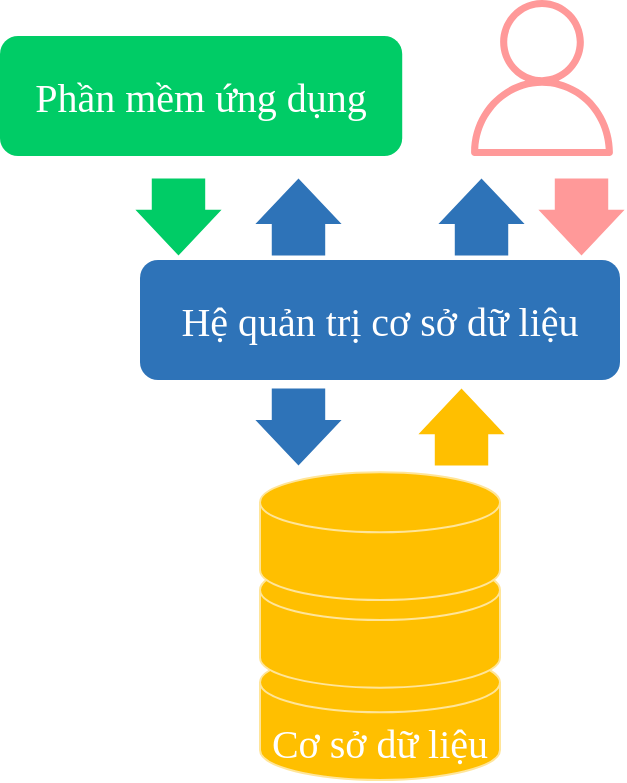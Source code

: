 <mxfile version="20.6.2" type="device"><diagram id="j7u3vfIIvnQYxg0B_kr3" name="Page-1"><mxGraphModel dx="970" dy="564" grid="1" gridSize="10" guides="1" tooltips="1" connect="1" arrows="1" fold="1" page="1" pageScale="1" pageWidth="1250" pageHeight="650" math="0" shadow="0"><root><mxCell id="0"/><mxCell id="1" parent="0"/><mxCell id="lMZu1XvxjfdbiQU4B4vd-2" value="Phần mềm ứng dụng" style="rounded=1;whiteSpace=wrap;html=1;fontFamily=Segoe UI Variable Display;fontSize=20;fillColor=#00CC66;strokeColor=none;fontColor=#FFFFFF;" parent="1" vertex="1"><mxGeometry x="370" y="108" width="201.11" height="60" as="geometry"/></mxCell><mxCell id="lMZu1XvxjfdbiQU4B4vd-3" value="Hệ quản trị cơ sở dữ liệu" style="rounded=1;whiteSpace=wrap;html=1;fontFamily=Segoe UI Variable Display;fontSize=20;fillColor=#2e73b8;strokeColor=none;fontColor=#FFFFFF;" parent="1" vertex="1"><mxGeometry x="440" y="220" width="240" height="60" as="geometry"/></mxCell><mxCell id="lMZu1XvxjfdbiQU4B4vd-5" value="" style="html=1;shadow=0;dashed=0;align=center;verticalAlign=middle;shape=mxgraph.arrows2.arrow;dy=0.38;dx=22.79;notch=0;strokeColor=none;fontFamily=Segoe UI Variable Display;fontSize=20;fontColor=#FFFFFF;fillColor=#00CC66;rotation=90;" parent="1" vertex="1"><mxGeometry x="440" y="176.91" width="38.49" height="43.09" as="geometry"/></mxCell><mxCell id="lMZu1XvxjfdbiQU4B4vd-6" value="" style="html=1;shadow=0;dashed=0;align=center;verticalAlign=middle;shape=mxgraph.arrows2.arrow;dy=0.38;dx=22.79;notch=0;strokeColor=none;fontFamily=Segoe UI Variable Display;fontSize=20;fontColor=#FFFFFF;fillColor=#2E73B8;rotation=-90;" parent="1" vertex="1"><mxGeometry x="500" y="176.91" width="38.49" height="43.09" as="geometry"/></mxCell><mxCell id="lMZu1XvxjfdbiQU4B4vd-7" value="" style="html=1;shadow=0;dashed=0;align=center;verticalAlign=middle;shape=mxgraph.arrows2.arrow;dy=0.38;dx=22.79;notch=0;strokeColor=none;fontFamily=Segoe UI Variable Display;fontSize=20;fontColor=#FFFFFF;fillColor=#2E73B8;rotation=90;" parent="1" vertex="1"><mxGeometry x="500" y="282.0" width="38.49" height="43.09" as="geometry"/></mxCell><mxCell id="lMZu1XvxjfdbiQU4B4vd-8" value="" style="html=1;shadow=0;dashed=0;align=center;verticalAlign=middle;shape=mxgraph.arrows2.arrow;dy=0.38;dx=22.79;notch=0;strokeColor=none;fontFamily=Segoe UI Variable Display;fontSize=20;fontColor=#FFFFFF;fillColor=#FFBF00;rotation=-90;" parent="1" vertex="1"><mxGeometry x="581.51" y="282" width="38.49" height="43.09" as="geometry"/></mxCell><mxCell id="I4BoXhQVYIKMCfxeh0A4-7" value="" style="sketch=0;outlineConnect=0;fontColor=#232F3E;gradientColor=none;fillColor=#FF9999;strokeColor=none;dashed=0;verticalLabelPosition=bottom;verticalAlign=top;align=center;html=1;fontSize=12;fontStyle=0;aspect=fixed;pointerEvents=1;shape=mxgraph.aws4.user;" vertex="1" parent="1"><mxGeometry x="602" y="90" width="78" height="78" as="geometry"/></mxCell><mxCell id="I4BoXhQVYIKMCfxeh0A4-8" value="" style="html=1;shadow=0;dashed=0;align=center;verticalAlign=middle;shape=mxgraph.arrows2.arrow;dy=0.38;dx=22.79;notch=0;strokeColor=none;fontFamily=Segoe UI Variable Display;fontSize=20;fontColor=#FFFFFF;fillColor=#FF9999;rotation=90;" vertex="1" parent="1"><mxGeometry x="641.51" y="176.91" width="38.49" height="43.09" as="geometry"/></mxCell><mxCell id="I4BoXhQVYIKMCfxeh0A4-9" value="" style="html=1;shadow=0;dashed=0;align=center;verticalAlign=middle;shape=mxgraph.arrows2.arrow;dy=0.38;dx=22.79;notch=0;strokeColor=none;fontFamily=Segoe UI Variable Display;fontSize=20;fontColor=#FFFFFF;fillColor=#2E73B8;rotation=-90;" vertex="1" parent="1"><mxGeometry x="591.51" y="176.91" width="38.49" height="43.09" as="geometry"/></mxCell><mxCell id="I4BoXhQVYIKMCfxeh0A4-2" value="Cơ sở dữ liệu" style="shape=cylinder3;whiteSpace=wrap;html=1;boundedLbl=1;backgroundOutline=1;size=15;fillColor=#ffbf00;strokeColor=#FFE599;container=0;fontColor=#FFFFFF;fontSize=20;fontFamily=Segoe UI Variable Display;" vertex="1" parent="1"><mxGeometry x="500" y="416.18" width="120" height="63.82" as="geometry"/></mxCell><mxCell id="I4BoXhQVYIKMCfxeh0A4-12" value="" style="shape=cylinder3;whiteSpace=wrap;html=1;boundedLbl=1;backgroundOutline=1;size=15;fillColor=#ffbf00;strokeColor=#FFE599;container=0;fontColor=#FFFFFF;fontSize=20;fontFamily=Segoe UI Variable Display;" vertex="1" parent="1"><mxGeometry x="500" y="370" width="120" height="63.82" as="geometry"/></mxCell><mxCell id="I4BoXhQVYIKMCfxeh0A4-13" value="" style="shape=cylinder3;whiteSpace=wrap;html=1;boundedLbl=1;backgroundOutline=1;size=15;fillColor=#ffbf00;strokeColor=#FFE599;container=0;fontColor=#FFFFFF;fontSize=20;fontFamily=Segoe UI Variable Display;" vertex="1" parent="1"><mxGeometry x="500" y="326.18" width="120" height="63.82" as="geometry"/></mxCell></root></mxGraphModel></diagram></mxfile>